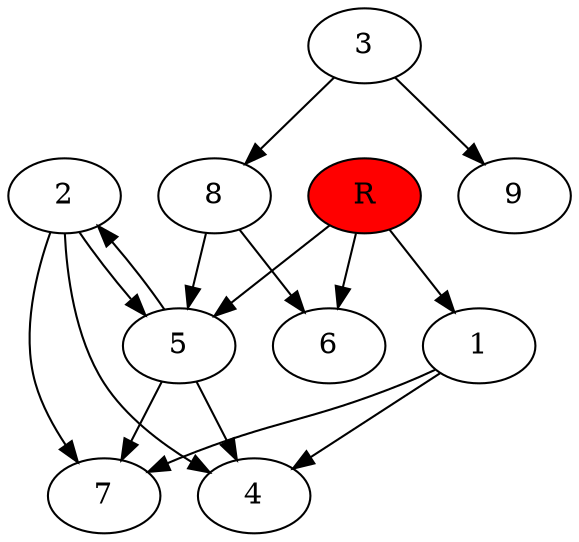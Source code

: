 digraph prb5493 {
	1
	2
	3
	4
	5
	6
	7
	8
	R [fillcolor="#ff0000" style=filled]
	1 -> 4
	1 -> 7
	2 -> 4
	2 -> 5
	2 -> 7
	3 -> 8
	3 -> 9
	5 -> 2
	5 -> 4
	5 -> 7
	8 -> 5
	8 -> 6
	R -> 1
	R -> 5
	R -> 6
}
